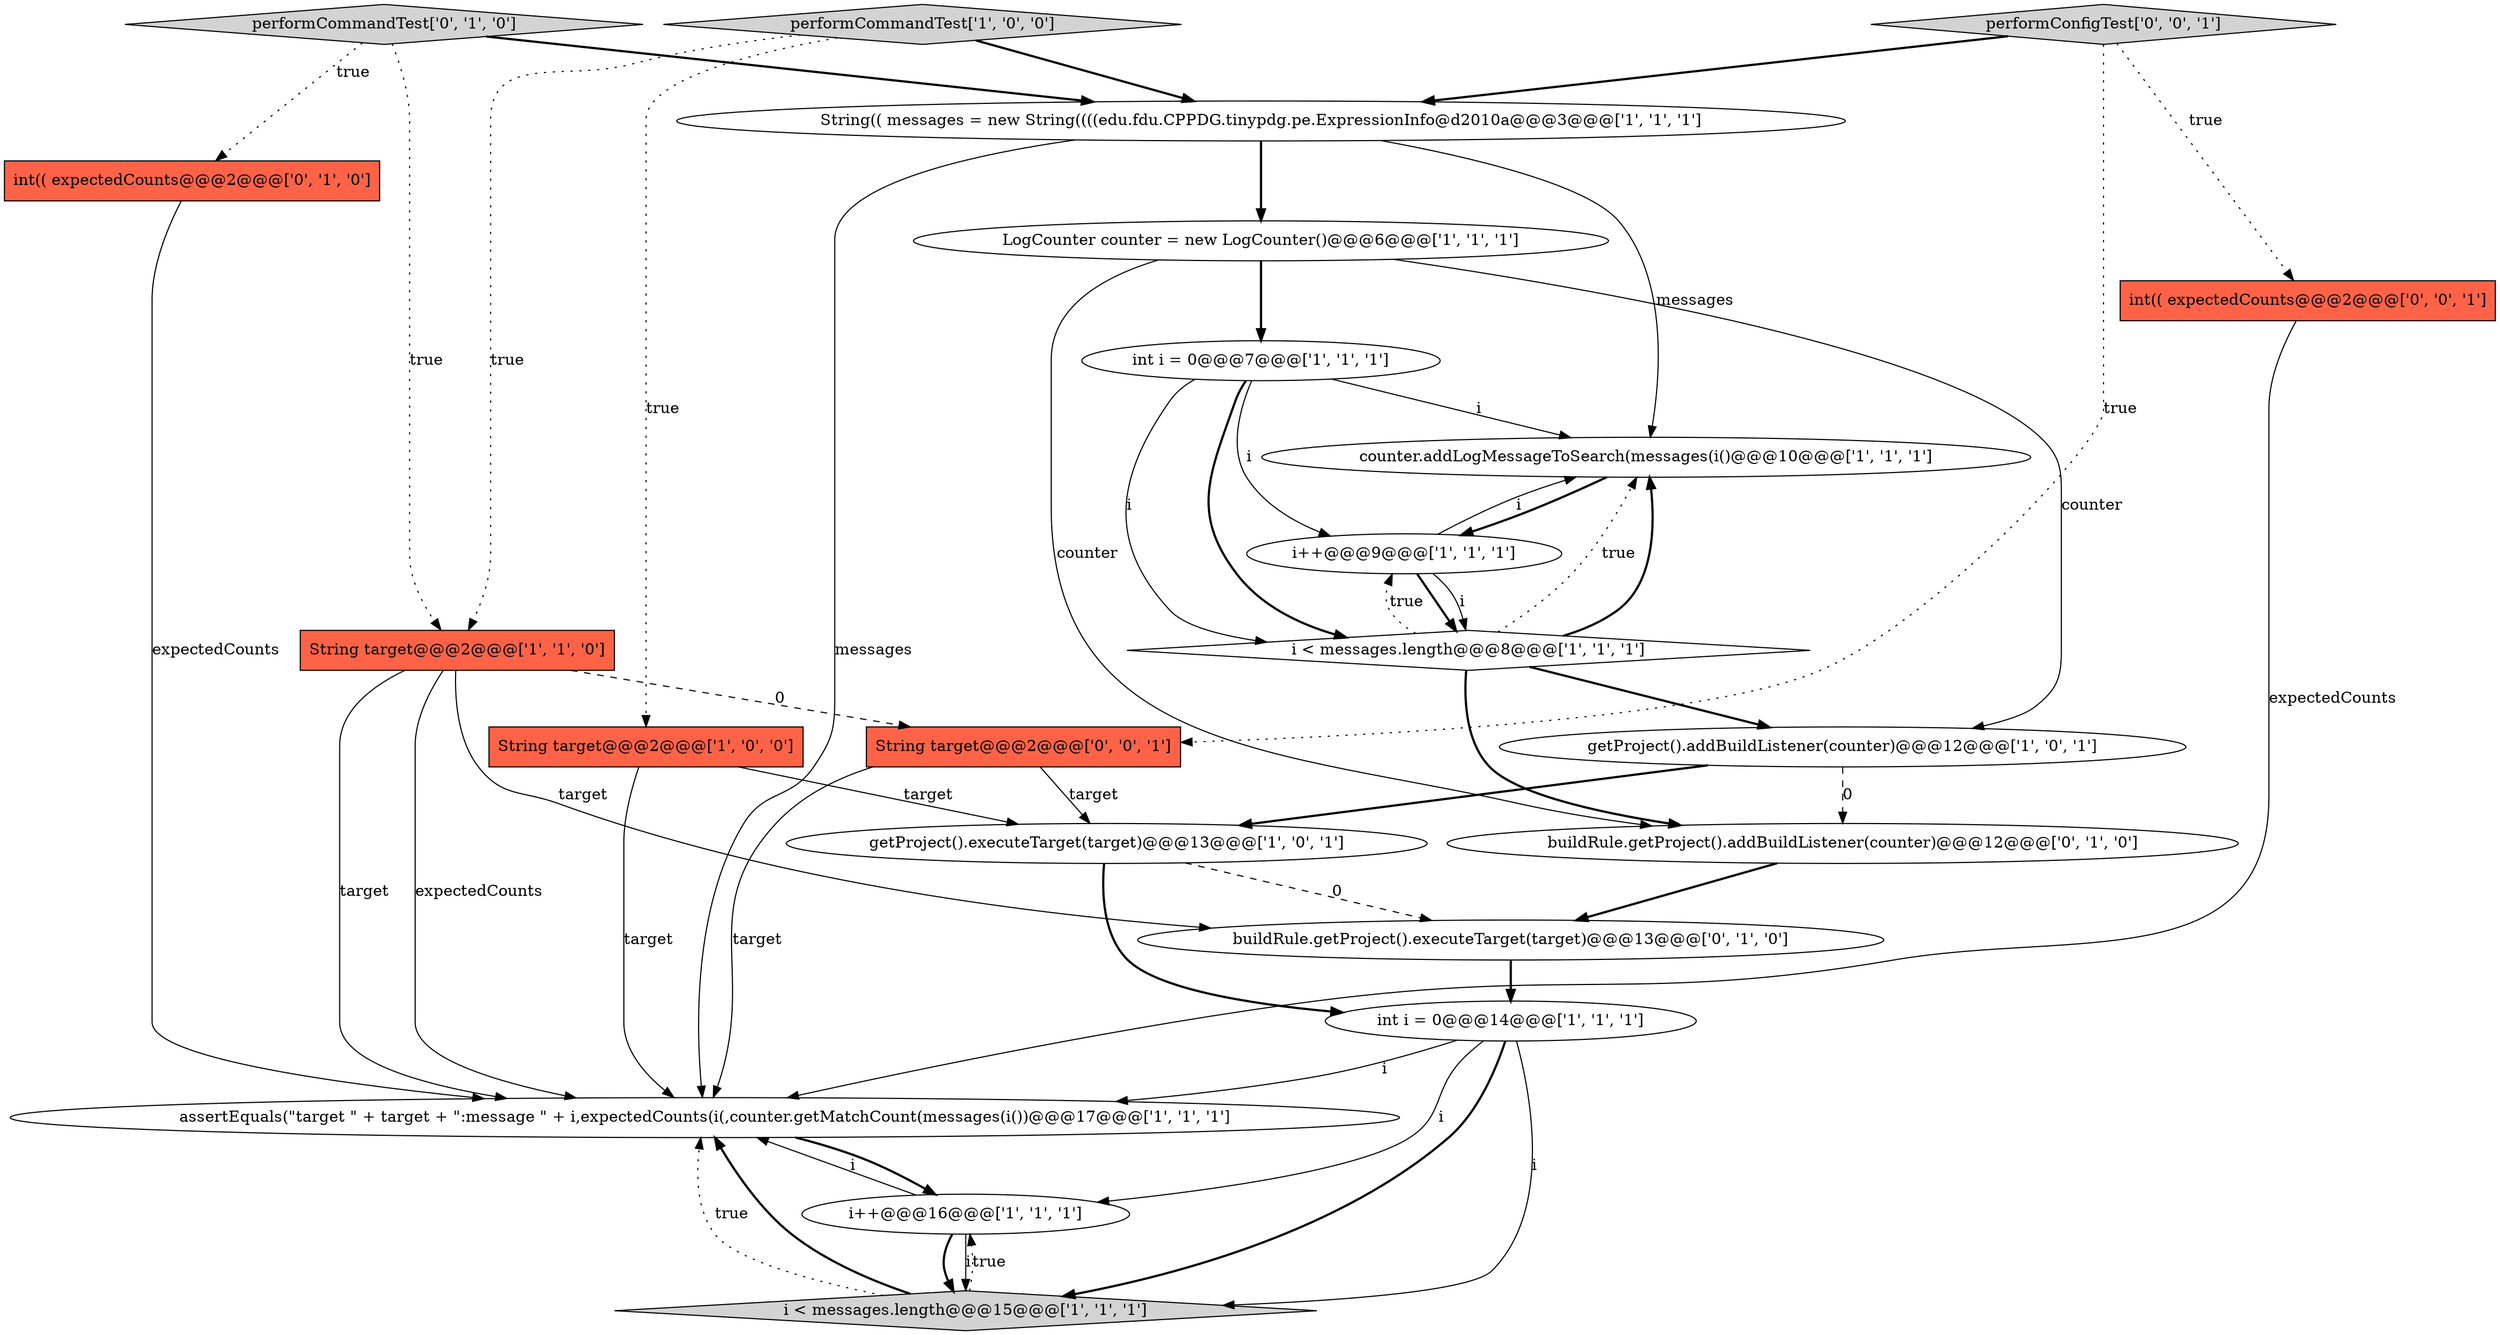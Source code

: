 digraph {
9 [style = filled, label = "assertEquals(\"target \" + target + \":message \" + i,expectedCounts(i(,counter.getMatchCount(messages(i())@@@17@@@['1', '1', '1']", fillcolor = white, shape = ellipse image = "AAA0AAABBB1BBB"];
4 [style = filled, label = "counter.addLogMessageToSearch(messages(i()@@@10@@@['1', '1', '1']", fillcolor = white, shape = ellipse image = "AAA0AAABBB1BBB"];
16 [style = filled, label = "int(( expectedCounts@@@2@@@['0', '1', '0']", fillcolor = tomato, shape = box image = "AAA0AAABBB2BBB"];
7 [style = filled, label = "getProject().addBuildListener(counter)@@@12@@@['1', '0', '1']", fillcolor = white, shape = ellipse image = "AAA0AAABBB1BBB"];
18 [style = filled, label = "buildRule.getProject().addBuildListener(counter)@@@12@@@['0', '1', '0']", fillcolor = white, shape = ellipse image = "AAA1AAABBB2BBB"];
17 [style = filled, label = "performCommandTest['0', '1', '0']", fillcolor = lightgray, shape = diamond image = "AAA0AAABBB2BBB"];
2 [style = filled, label = "String(( messages = new String((((edu.fdu.CPPDG.tinypdg.pe.ExpressionInfo@d2010a@@@3@@@['1', '1', '1']", fillcolor = white, shape = ellipse image = "AAA0AAABBB1BBB"];
15 [style = filled, label = "buildRule.getProject().executeTarget(target)@@@13@@@['0', '1', '0']", fillcolor = white, shape = ellipse image = "AAA1AAABBB2BBB"];
21 [style = filled, label = "String target@@@2@@@['0', '0', '1']", fillcolor = tomato, shape = box image = "AAA0AAABBB3BBB"];
3 [style = filled, label = "LogCounter counter = new LogCounter()@@@6@@@['1', '1', '1']", fillcolor = white, shape = ellipse image = "AAA0AAABBB1BBB"];
13 [style = filled, label = "int i = 0@@@7@@@['1', '1', '1']", fillcolor = white, shape = ellipse image = "AAA0AAABBB1BBB"];
14 [style = filled, label = "int i = 0@@@14@@@['1', '1', '1']", fillcolor = white, shape = ellipse image = "AAA0AAABBB1BBB"];
11 [style = filled, label = "i < messages.length@@@8@@@['1', '1', '1']", fillcolor = white, shape = diamond image = "AAA0AAABBB1BBB"];
0 [style = filled, label = "getProject().executeTarget(target)@@@13@@@['1', '0', '1']", fillcolor = white, shape = ellipse image = "AAA0AAABBB1BBB"];
5 [style = filled, label = "i++@@@16@@@['1', '1', '1']", fillcolor = white, shape = ellipse image = "AAA0AAABBB1BBB"];
20 [style = filled, label = "int(( expectedCounts@@@2@@@['0', '0', '1']", fillcolor = tomato, shape = box image = "AAA0AAABBB3BBB"];
6 [style = filled, label = "String target@@@2@@@['1', '0', '0']", fillcolor = tomato, shape = box image = "AAA0AAABBB1BBB"];
19 [style = filled, label = "performConfigTest['0', '0', '1']", fillcolor = lightgray, shape = diamond image = "AAA0AAABBB3BBB"];
12 [style = filled, label = "i++@@@9@@@['1', '1', '1']", fillcolor = white, shape = ellipse image = "AAA0AAABBB1BBB"];
8 [style = filled, label = "performCommandTest['1', '0', '0']", fillcolor = lightgray, shape = diamond image = "AAA0AAABBB1BBB"];
10 [style = filled, label = "String target@@@2@@@['1', '1', '0']", fillcolor = tomato, shape = box image = "AAA0AAABBB1BBB"];
1 [style = filled, label = "i < messages.length@@@15@@@['1', '1', '1']", fillcolor = lightgray, shape = diamond image = "AAA0AAABBB1BBB"];
8->10 [style = dotted, label="true"];
13->4 [style = solid, label="i"];
19->21 [style = dotted, label="true"];
12->11 [style = solid, label="i"];
7->18 [style = dashed, label="0"];
11->4 [style = bold, label=""];
6->9 [style = solid, label="target"];
1->9 [style = bold, label=""];
17->16 [style = dotted, label="true"];
11->12 [style = dotted, label="true"];
1->9 [style = dotted, label="true"];
12->4 [style = solid, label="i"];
16->9 [style = solid, label="expectedCounts"];
13->12 [style = solid, label="i"];
21->0 [style = solid, label="target"];
5->1 [style = bold, label=""];
14->1 [style = solid, label="i"];
3->7 [style = solid, label="counter"];
8->6 [style = dotted, label="true"];
10->21 [style = dashed, label="0"];
2->9 [style = solid, label="messages"];
11->18 [style = bold, label=""];
10->15 [style = solid, label="target"];
13->11 [style = solid, label="i"];
3->13 [style = bold, label=""];
19->20 [style = dotted, label="true"];
2->3 [style = bold, label=""];
11->7 [style = bold, label=""];
5->1 [style = solid, label="i"];
14->1 [style = bold, label=""];
10->9 [style = solid, label="expectedCounts"];
6->0 [style = solid, label="target"];
13->11 [style = bold, label=""];
8->2 [style = bold, label=""];
17->10 [style = dotted, label="true"];
15->14 [style = bold, label=""];
1->5 [style = dotted, label="true"];
14->9 [style = solid, label="i"];
2->4 [style = solid, label="messages"];
5->9 [style = solid, label="i"];
7->0 [style = bold, label=""];
4->12 [style = bold, label=""];
10->9 [style = solid, label="target"];
17->2 [style = bold, label=""];
11->4 [style = dotted, label="true"];
3->18 [style = solid, label="counter"];
12->11 [style = bold, label=""];
19->2 [style = bold, label=""];
0->15 [style = dashed, label="0"];
0->14 [style = bold, label=""];
9->5 [style = bold, label=""];
14->5 [style = solid, label="i"];
21->9 [style = solid, label="target"];
20->9 [style = solid, label="expectedCounts"];
18->15 [style = bold, label=""];
}
